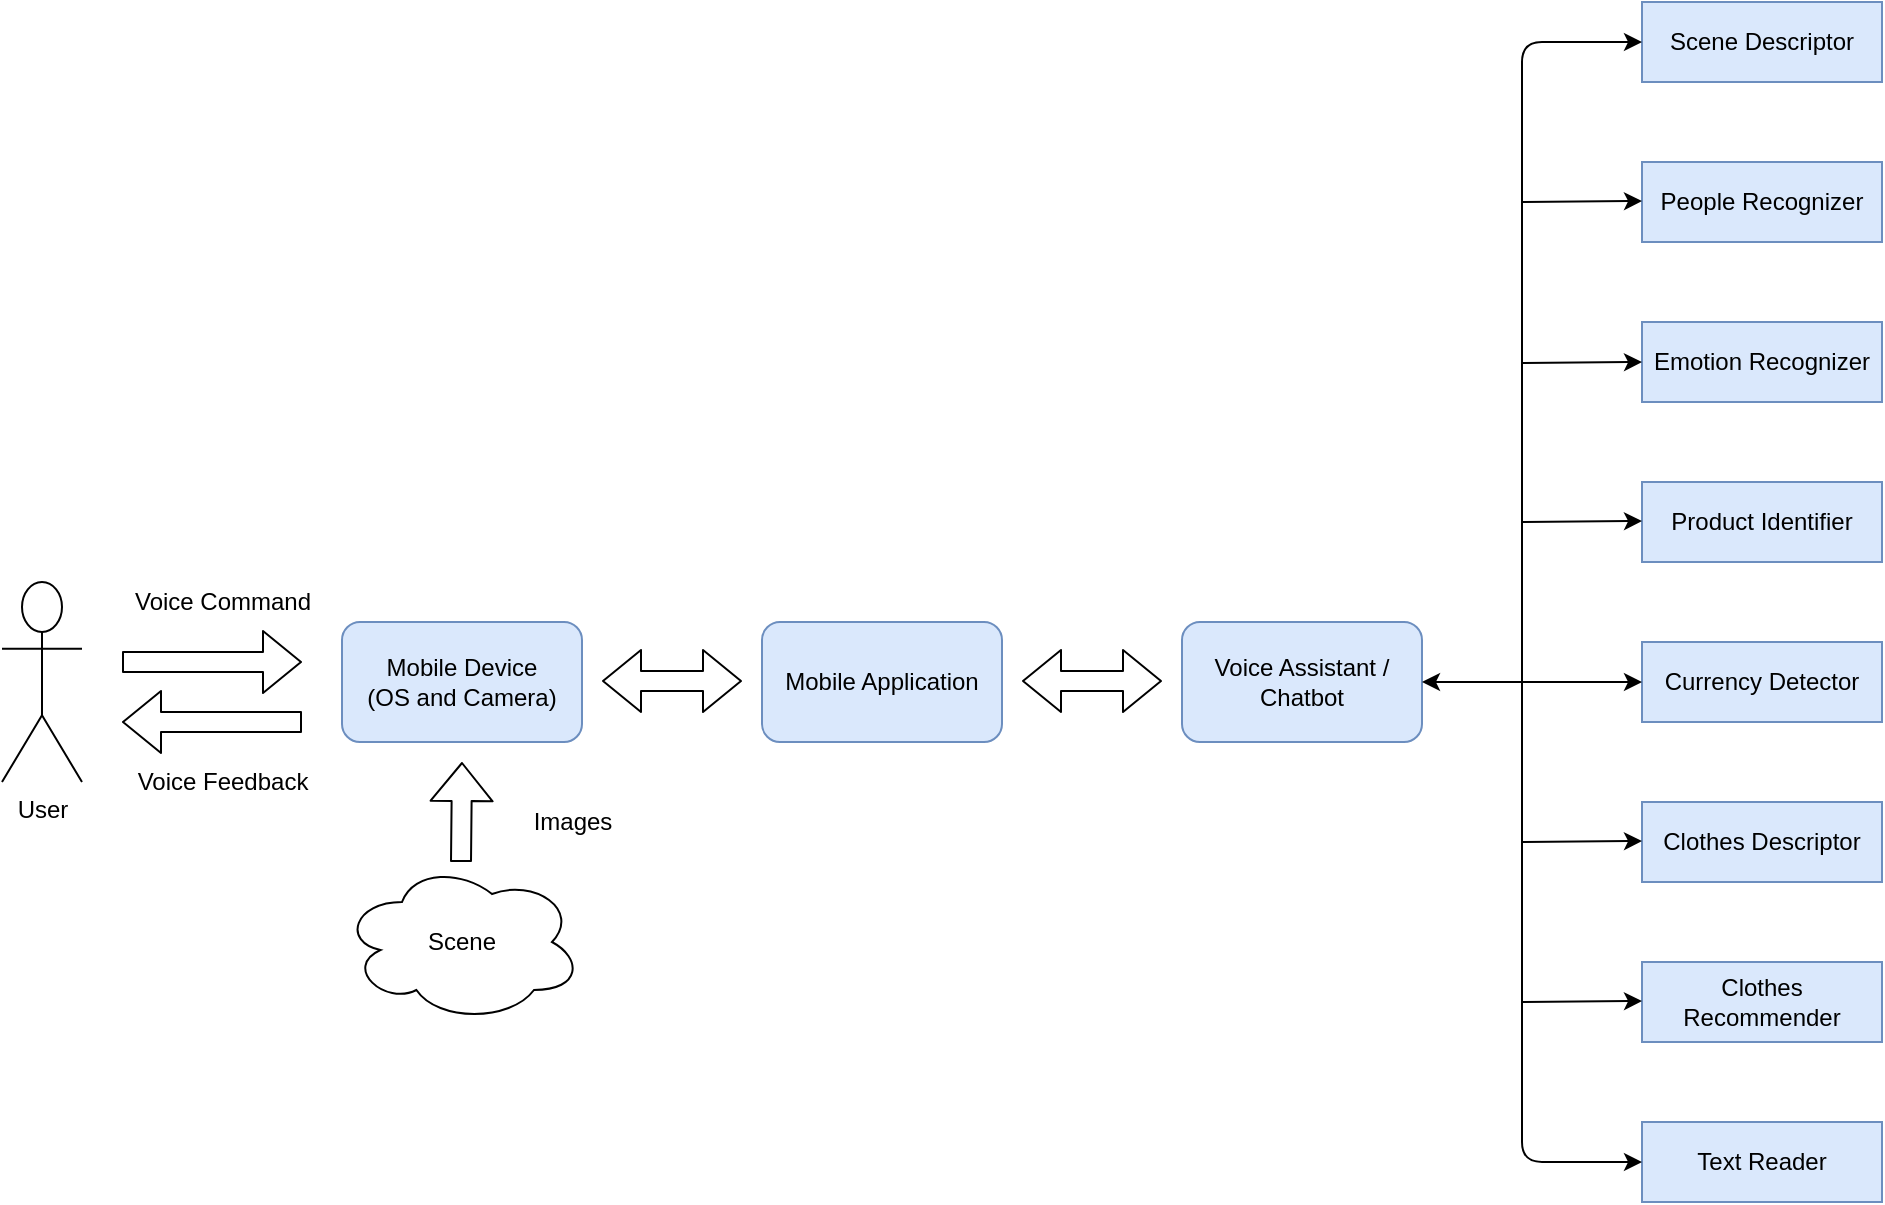<mxfile version="13.9.9" type="device"><diagram id="1J-aySIYhbKlLQnQGoOF" name="Page-1"><mxGraphModel dx="1024" dy="1692" grid="1" gridSize="10" guides="1" tooltips="1" connect="1" arrows="1" fold="1" page="1" pageScale="1" pageWidth="850" pageHeight="1100" math="0" shadow="0"><root><mxCell id="0"/><mxCell id="1" parent="0"/><mxCell id="B9Ynak6rN4ZYwIo77vwx-1" value="User" style="shape=umlActor;verticalLabelPosition=bottom;verticalAlign=top;html=1;outlineConnect=0;" parent="1" vertex="1"><mxGeometry x="20" y="260" width="40" height="100" as="geometry"/></mxCell><mxCell id="B9Ynak6rN4ZYwIo77vwx-2" value="Mobile Device &lt;br&gt;(OS and Camera)" style="rounded=1;whiteSpace=wrap;html=1;fillColor=#dae8fc;strokeColor=#6c8ebf;" parent="1" vertex="1"><mxGeometry x="190" y="280" width="120" height="60" as="geometry"/></mxCell><mxCell id="B9Ynak6rN4ZYwIo77vwx-3" value="Mobile Application" style="rounded=1;whiteSpace=wrap;html=1;fillColor=#dae8fc;strokeColor=#6c8ebf;" parent="1" vertex="1"><mxGeometry x="400" y="280" width="120" height="60" as="geometry"/></mxCell><mxCell id="B9Ynak6rN4ZYwIo77vwx-4" value="Voice Assistant / Chatbot" style="rounded=1;whiteSpace=wrap;html=1;fillColor=#dae8fc;strokeColor=#6c8ebf;" parent="1" vertex="1"><mxGeometry x="610" y="280" width="120" height="60" as="geometry"/></mxCell><mxCell id="B9Ynak6rN4ZYwIo77vwx-5" value="Scene" style="ellipse;shape=cloud;whiteSpace=wrap;html=1;" parent="1" vertex="1"><mxGeometry x="190" y="400" width="120" height="80" as="geometry"/></mxCell><mxCell id="B9Ynak6rN4ZYwIo77vwx-7" value="" style="shape=flexArrow;endArrow=classic;startArrow=classic;html=1;" parent="1" edge="1"><mxGeometry width="50" height="50" relative="1" as="geometry"><mxPoint x="320" y="309.5" as="sourcePoint"/><mxPoint x="390" y="309.5" as="targetPoint"/></mxGeometry></mxCell><mxCell id="B9Ynak6rN4ZYwIo77vwx-8" value="" style="shape=flexArrow;endArrow=classic;startArrow=classic;html=1;" parent="1" edge="1"><mxGeometry width="50" height="50" relative="1" as="geometry"><mxPoint x="530" y="309.5" as="sourcePoint"/><mxPoint x="600" y="309.5" as="targetPoint"/></mxGeometry></mxCell><mxCell id="B9Ynak6rN4ZYwIo77vwx-9" value="" style="shape=flexArrow;endArrow=classic;html=1;" parent="1" edge="1"><mxGeometry width="50" height="50" relative="1" as="geometry"><mxPoint x="249.5" y="400" as="sourcePoint"/><mxPoint x="250" y="350" as="targetPoint"/></mxGeometry></mxCell><mxCell id="B9Ynak6rN4ZYwIo77vwx-10" value="Scene Descriptor" style="rounded=0;whiteSpace=wrap;html=1;fillColor=#dae8fc;strokeColor=#6c8ebf;" parent="1" vertex="1"><mxGeometry x="840" y="-30" width="120" height="40" as="geometry"/></mxCell><mxCell id="B9Ynak6rN4ZYwIo77vwx-20" value="People Recognizer" style="rounded=0;whiteSpace=wrap;html=1;fillColor=#dae8fc;strokeColor=#6c8ebf;" parent="1" vertex="1"><mxGeometry x="840" y="50" width="120" height="40" as="geometry"/></mxCell><mxCell id="B9Ynak6rN4ZYwIo77vwx-21" value="Emotion Recognizer" style="rounded=0;whiteSpace=wrap;html=1;fillColor=#dae8fc;strokeColor=#6c8ebf;" parent="1" vertex="1"><mxGeometry x="840" y="130" width="120" height="40" as="geometry"/></mxCell><mxCell id="B9Ynak6rN4ZYwIo77vwx-22" value="Product Identifier" style="rounded=0;whiteSpace=wrap;html=1;fillColor=#dae8fc;strokeColor=#6c8ebf;" parent="1" vertex="1"><mxGeometry x="840" y="210" width="120" height="40" as="geometry"/></mxCell><mxCell id="B9Ynak6rN4ZYwIo77vwx-23" value="Currency Detector" style="rounded=0;whiteSpace=wrap;html=1;fillColor=#dae8fc;strokeColor=#6c8ebf;" parent="1" vertex="1"><mxGeometry x="840" y="290" width="120" height="40" as="geometry"/></mxCell><mxCell id="B9Ynak6rN4ZYwIo77vwx-24" value="Clothes Descriptor" style="rounded=0;whiteSpace=wrap;html=1;fillColor=#dae8fc;strokeColor=#6c8ebf;" parent="1" vertex="1"><mxGeometry x="840" y="370" width="120" height="40" as="geometry"/></mxCell><mxCell id="B9Ynak6rN4ZYwIo77vwx-25" value="Clothes Recommender" style="rounded=0;whiteSpace=wrap;html=1;fillColor=#dae8fc;strokeColor=#6c8ebf;" parent="1" vertex="1"><mxGeometry x="840" y="450" width="120" height="40" as="geometry"/></mxCell><mxCell id="B9Ynak6rN4ZYwIo77vwx-26" value="Text Reader" style="rounded=0;whiteSpace=wrap;html=1;fillColor=#dae8fc;strokeColor=#6c8ebf;" parent="1" vertex="1"><mxGeometry x="840" y="530" width="120" height="40" as="geometry"/></mxCell><mxCell id="B9Ynak6rN4ZYwIo77vwx-28" value="" style="endArrow=classic;html=1;exitX=1;exitY=0.5;exitDx=0;exitDy=0;entryX=0;entryY=0.5;entryDx=0;entryDy=0;entryPerimeter=0;startArrow=classic;startFill=1;" parent="1" source="B9Ynak6rN4ZYwIo77vwx-4" target="B9Ynak6rN4ZYwIo77vwx-23" edge="1"><mxGeometry width="50" height="50" relative="1" as="geometry"><mxPoint x="730" y="340" as="sourcePoint"/><mxPoint x="830" y="310" as="targetPoint"/></mxGeometry></mxCell><mxCell id="B9Ynak6rN4ZYwIo77vwx-29" value="" style="endArrow=classic;html=1;entryX=0;entryY=0.5;entryDx=0;entryDy=0;" parent="1" target="B9Ynak6rN4ZYwIo77vwx-10" edge="1"><mxGeometry width="50" height="50" relative="1" as="geometry"><mxPoint x="780" y="310" as="sourcePoint"/><mxPoint x="780" as="targetPoint"/><Array as="points"><mxPoint x="780" y="-10"/><mxPoint x="810" y="-10"/></Array></mxGeometry></mxCell><mxCell id="B9Ynak6rN4ZYwIo77vwx-30" value="" style="endArrow=classic;html=1;entryX=0;entryY=0.5;entryDx=0;entryDy=0;" parent="1" target="B9Ynak6rN4ZYwIo77vwx-26" edge="1"><mxGeometry width="50" height="50" relative="1" as="geometry"><mxPoint x="780" y="310" as="sourcePoint"/><mxPoint x="840" y="630" as="targetPoint"/><Array as="points"><mxPoint x="780" y="550"/></Array></mxGeometry></mxCell><mxCell id="B9Ynak6rN4ZYwIo77vwx-31" value="" style="endArrow=classic;html=1;" parent="1" edge="1"><mxGeometry width="50" height="50" relative="1" as="geometry"><mxPoint x="780" y="70" as="sourcePoint"/><mxPoint x="840" y="69.5" as="targetPoint"/></mxGeometry></mxCell><mxCell id="B9Ynak6rN4ZYwIo77vwx-32" value="" style="endArrow=classic;html=1;" parent="1" edge="1"><mxGeometry width="50" height="50" relative="1" as="geometry"><mxPoint x="780" y="150.5" as="sourcePoint"/><mxPoint x="840" y="150" as="targetPoint"/></mxGeometry></mxCell><mxCell id="B9Ynak6rN4ZYwIo77vwx-33" value="" style="endArrow=classic;html=1;" parent="1" edge="1"><mxGeometry width="50" height="50" relative="1" as="geometry"><mxPoint x="780" y="230" as="sourcePoint"/><mxPoint x="840" y="229.5" as="targetPoint"/></mxGeometry></mxCell><mxCell id="B9Ynak6rN4ZYwIo77vwx-34" value="" style="endArrow=classic;html=1;" parent="1" edge="1"><mxGeometry width="50" height="50" relative="1" as="geometry"><mxPoint x="780" y="390" as="sourcePoint"/><mxPoint x="840" y="389.5" as="targetPoint"/></mxGeometry></mxCell><mxCell id="B9Ynak6rN4ZYwIo77vwx-35" value="" style="endArrow=classic;html=1;" parent="1" edge="1"><mxGeometry width="50" height="50" relative="1" as="geometry"><mxPoint x="780" y="470" as="sourcePoint"/><mxPoint x="840" y="469.5" as="targetPoint"/></mxGeometry></mxCell><mxCell id="B9Ynak6rN4ZYwIo77vwx-37" value="Voice Command" style="text;html=1;align=center;verticalAlign=middle;resizable=0;points=[];autosize=1;" parent="1" vertex="1"><mxGeometry x="80" y="260" width="100" height="20" as="geometry"/></mxCell><mxCell id="B9Ynak6rN4ZYwIo77vwx-38" value="Voice Feedback" style="text;html=1;align=center;verticalAlign=middle;resizable=0;points=[];autosize=1;" parent="1" vertex="1"><mxGeometry x="80" y="350" width="100" height="20" as="geometry"/></mxCell><mxCell id="B9Ynak6rN4ZYwIo77vwx-39" value="" style="shape=flexArrow;endArrow=classic;html=1;" parent="1" edge="1"><mxGeometry width="50" height="50" relative="1" as="geometry"><mxPoint x="80" y="300" as="sourcePoint"/><mxPoint x="170" y="300" as="targetPoint"/></mxGeometry></mxCell><mxCell id="B9Ynak6rN4ZYwIo77vwx-40" value="" style="shape=flexArrow;endArrow=classic;html=1;" parent="1" edge="1"><mxGeometry width="50" height="50" relative="1" as="geometry"><mxPoint x="170" y="330" as="sourcePoint"/><mxPoint x="80" y="330" as="targetPoint"/></mxGeometry></mxCell><mxCell id="B9Ynak6rN4ZYwIo77vwx-41" value="Images" style="text;html=1;align=center;verticalAlign=middle;resizable=0;points=[];autosize=1;" parent="1" vertex="1"><mxGeometry x="280" y="370" width="50" height="20" as="geometry"/></mxCell></root></mxGraphModel></diagram></mxfile>